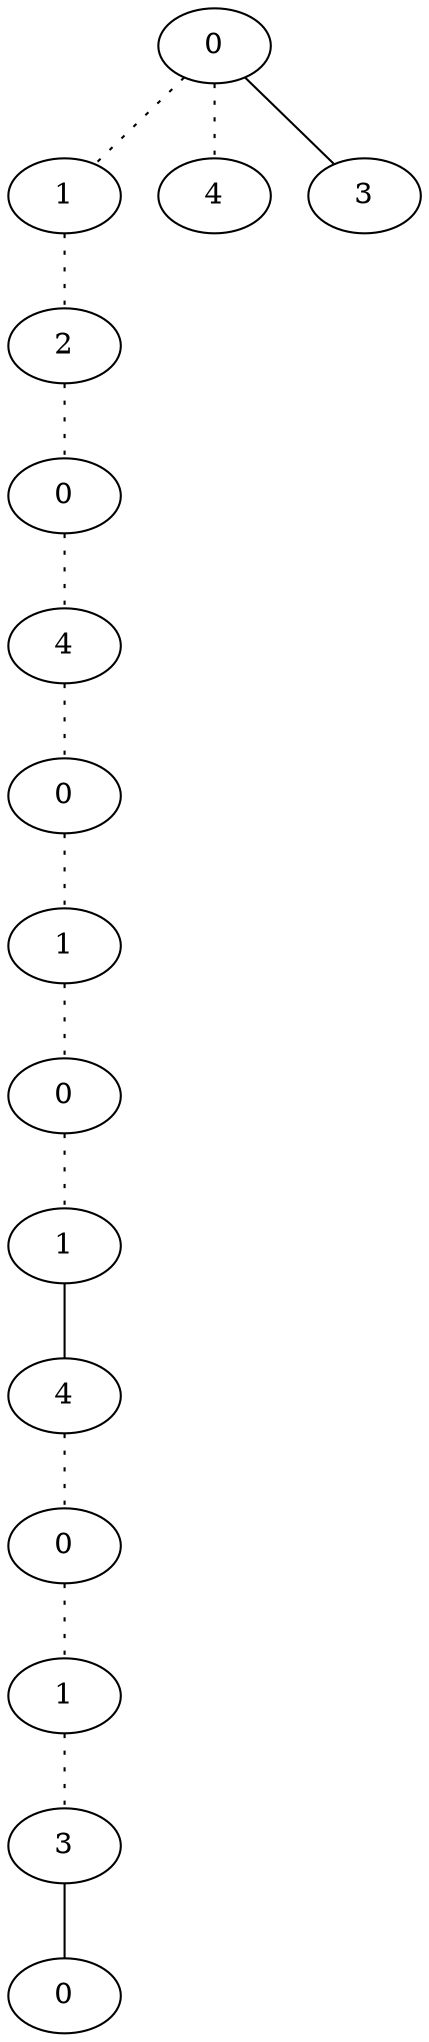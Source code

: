 graph {
a0[label=0];
a1[label=1];
a2[label=2];
a3[label=0];
a4[label=4];
a5[label=0];
a6[label=1];
a7[label=0];
a8[label=1];
a9[label=4];
a10[label=0];
a11[label=1];
a12[label=3];
a13[label=0];
a14[label=4];
a15[label=3];
a0 -- a1 [style=dotted];
a0 -- a14 [style=dotted];
a0 -- a15;
a1 -- a2 [style=dotted];
a2 -- a3 [style=dotted];
a3 -- a4 [style=dotted];
a4 -- a5 [style=dotted];
a5 -- a6 [style=dotted];
a6 -- a7 [style=dotted];
a7 -- a8 [style=dotted];
a8 -- a9;
a9 -- a10 [style=dotted];
a10 -- a11 [style=dotted];
a11 -- a12 [style=dotted];
a12 -- a13;
}

